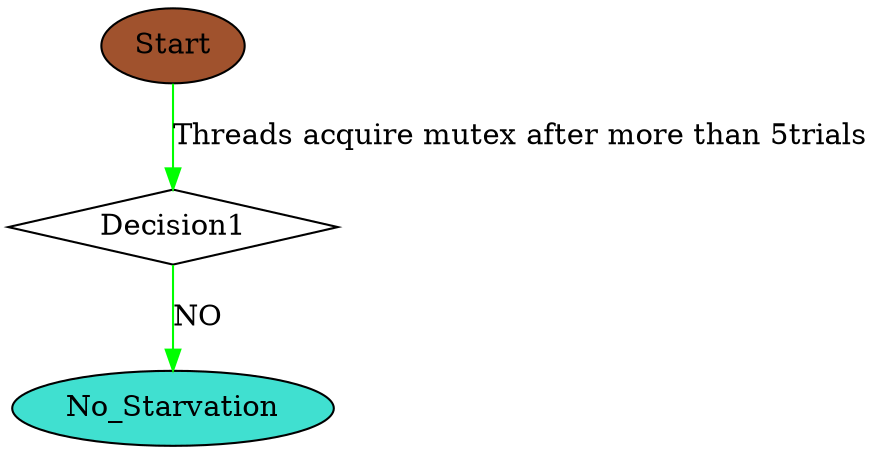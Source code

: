 digraph test{
   Decision1[shape = diamond fillcolor = "white" style = filled];
   Start[fillcolor = "sienna" style = filled];
   Start-> Decision1[color = "green" label = "Threads acquire mutex after more than 5trials"];
   No_Starvation[fillcolor = "turquoise" style = filled];
   Decision1-> No_Starvation[color = "green" label = "NO"];
}

